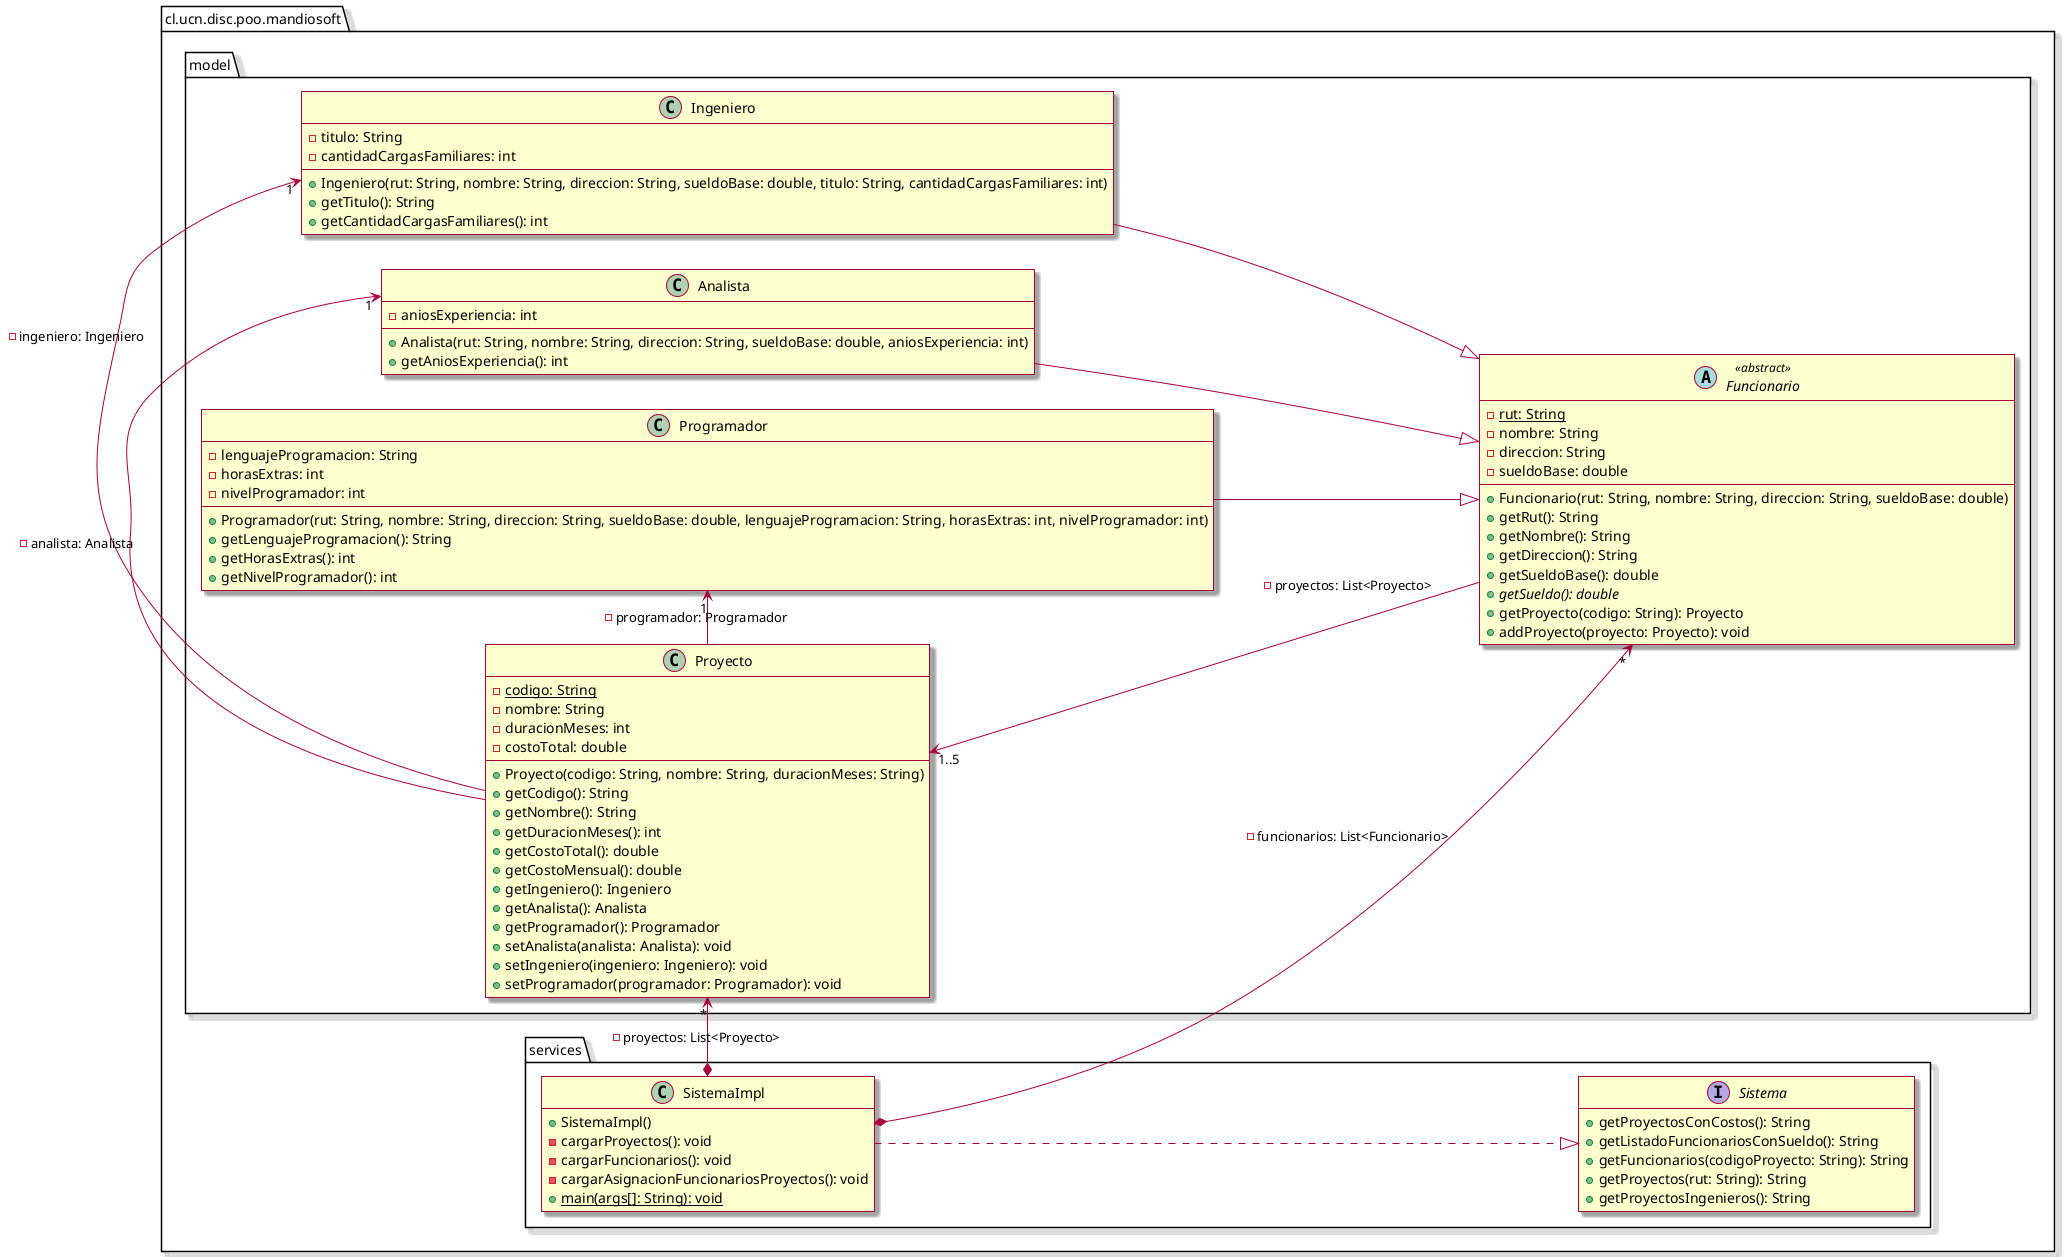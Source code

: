 @startuml
left to right direction
hide empty members
skin rose
!pragma useIntermediatePackages false

package cl.ucn.disc.poo.mandiosoft {

    package model {

        abstract class Funcionario <<abstract>> {
            - {static} rut: String
            - nombre: String
            - direccion: String
            - sueldoBase: double
            + Funcionario(rut: String, nombre: String, direccion: String, sueldoBase: double)
            + getRut(): String
            + getNombre(): String
            + getDireccion(): String
            + getSueldoBase(): double
            + {abstract} getSueldo(): double
            + getProyecto(codigo: String): Proyecto
            + addProyecto(proyecto: Proyecto): void
        }

        class Ingeniero {
            - titulo: String
            - cantidadCargasFamiliares: int
            + Ingeniero(rut: String, nombre: String, direccion: String, sueldoBase: double, titulo: String, cantidadCargasFamiliares: int)
            + getTitulo(): String
            + getCantidadCargasFamiliares(): int
        }
        Ingeniero --|> Funcionario

        class Analista {
            - aniosExperiencia: int
            + Analista(rut: String, nombre: String, direccion: String, sueldoBase: double, aniosExperiencia: int)
            + getAniosExperiencia(): int
        }
        Analista --|> Funcionario

        class Programador {
            - lenguajeProgramacion: String
            - horasExtras: int
            - nivelProgramador: int
            + Programador(rut: String, nombre: String, direccion: String, sueldoBase: double, lenguajeProgramacion: String, horasExtras: int, nivelProgramador: int)
            + getLenguajeProgramacion(): String
            + getHorasExtras(): int
            + getNivelProgramador(): int
        }
        Programador --|> Funcionario

        class Proyecto {
            - {static} codigo: String
            - nombre: String
            - duracionMeses: int
            - costoTotal: double
            + Proyecto(codigo: String, nombre: String, duracionMeses: String)
            + getCodigo(): String
            + getNombre(): String
            + getDuracionMeses(): int
            + getCostoTotal(): double
            + getCostoMensual(): double
            + getIngeniero(): Ingeniero
            + getAnalista(): Analista
            + getProgramador(): Programador
            + setAnalista(analista: Analista): void
            + setIngeniero(ingeniero: Ingeniero): void
            + setProgramador(programador: Programador): void
        }
        Proyecto -> "1" Ingeniero: - ingeniero: Ingeniero
        Proyecto -> "1" Analista: - analista: Analista
        Proyecto -> "1" Programador: - programador: Programador
        Proyecto "1..5" <-- Funcionario: - proyectos: List<Proyecto>
    }

    package services {

        interface Sistema {
            + getProyectosConCostos(): String
            + getListadoFuncionariosConSueldo(): String
            + getFuncionarios(codigoProyecto: String): String
            + getProyectos(rut: String): String
            + getProyectosIngenieros(): String
        }

        class SistemaImpl {
            + SistemaImpl()
            - cargarProyectos(): void
            - cargarFuncionarios(): void
            - cargarAsignacionFuncionariosProyectos(): void
            + {static} main(args[]: String): void
        }
        SistemaImpl ..|> Sistema
        SistemaImpl *-> "*" Funcionario: - funcionarios: List<Funcionario>
        SistemaImpl *-> "*" Proyecto: - proyectos: List<Proyecto>
    }

}


@enduml
